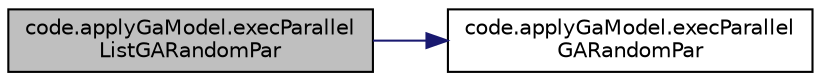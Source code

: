 digraph "code.applyGaModel.execParallelListGARandomPar"
{
  edge [fontname="Helvetica",fontsize="10",labelfontname="Helvetica",labelfontsize="10"];
  node [fontname="Helvetica",fontsize="10",shape=record];
  rankdir="LR";
  Node55 [label="code.applyGaModel.execParallel\lListGARandomPar",height=0.2,width=0.4,color="black", fillcolor="grey75", style="filled", fontcolor="black"];
  Node55 -> Node56 [color="midnightblue",fontsize="10",style="solid",fontname="Helvetica"];
  Node56 [label="code.applyGaModel.execParallel\lGARandomPar",height=0.2,width=0.4,color="black", fillcolor="white", style="filled",URL="$namespacecode_1_1apply_ga_model.html#abf58483d7e74e0d52aec7d2900fc2613"];
}
